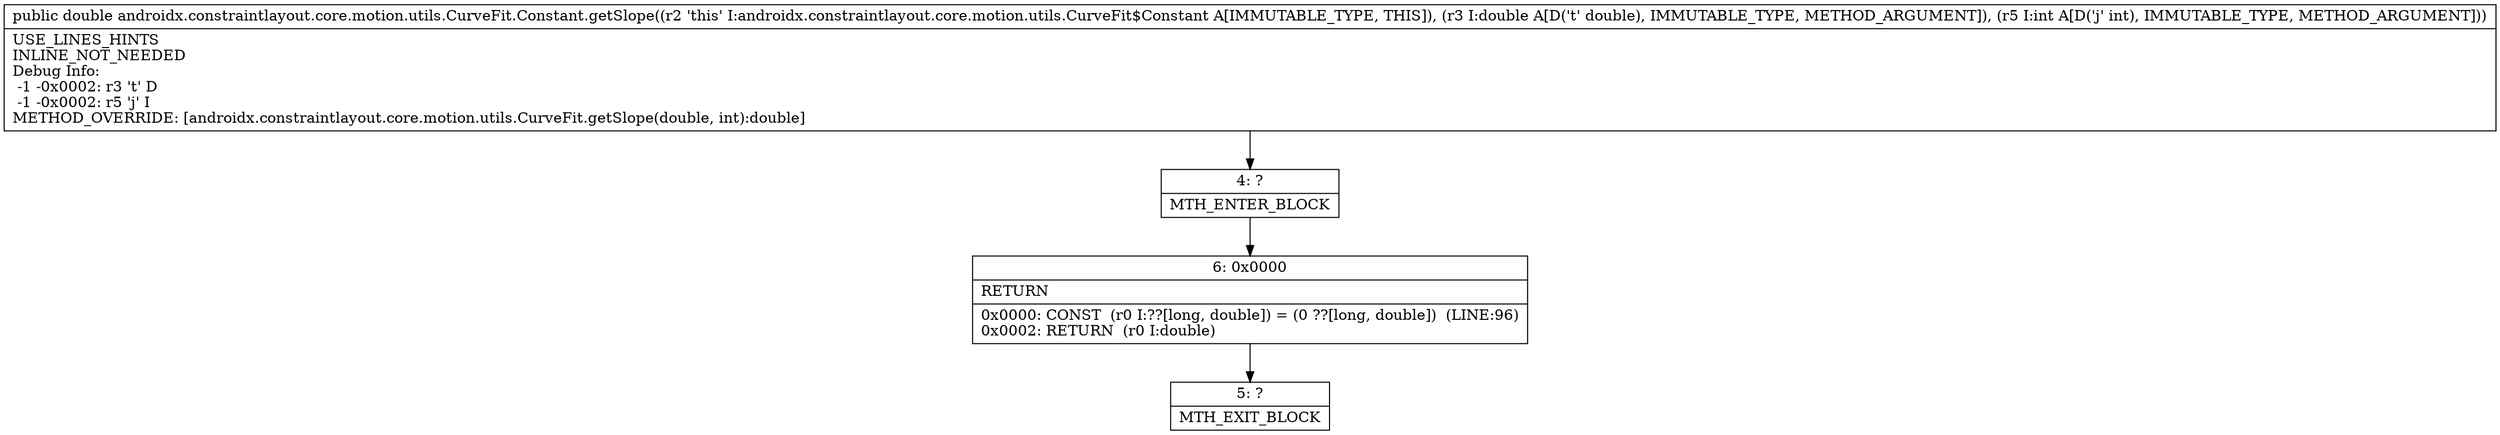 digraph "CFG forandroidx.constraintlayout.core.motion.utils.CurveFit.Constant.getSlope(DI)D" {
Node_4 [shape=record,label="{4\:\ ?|MTH_ENTER_BLOCK\l}"];
Node_6 [shape=record,label="{6\:\ 0x0000|RETURN\l|0x0000: CONST  (r0 I:??[long, double]) = (0 ??[long, double])  (LINE:96)\l0x0002: RETURN  (r0 I:double) \l}"];
Node_5 [shape=record,label="{5\:\ ?|MTH_EXIT_BLOCK\l}"];
MethodNode[shape=record,label="{public double androidx.constraintlayout.core.motion.utils.CurveFit.Constant.getSlope((r2 'this' I:androidx.constraintlayout.core.motion.utils.CurveFit$Constant A[IMMUTABLE_TYPE, THIS]), (r3 I:double A[D('t' double), IMMUTABLE_TYPE, METHOD_ARGUMENT]), (r5 I:int A[D('j' int), IMMUTABLE_TYPE, METHOD_ARGUMENT]))  | USE_LINES_HINTS\lINLINE_NOT_NEEDED\lDebug Info:\l  \-1 \-0x0002: r3 't' D\l  \-1 \-0x0002: r5 'j' I\lMETHOD_OVERRIDE: [androidx.constraintlayout.core.motion.utils.CurveFit.getSlope(double, int):double]\l}"];
MethodNode -> Node_4;Node_4 -> Node_6;
Node_6 -> Node_5;
}

